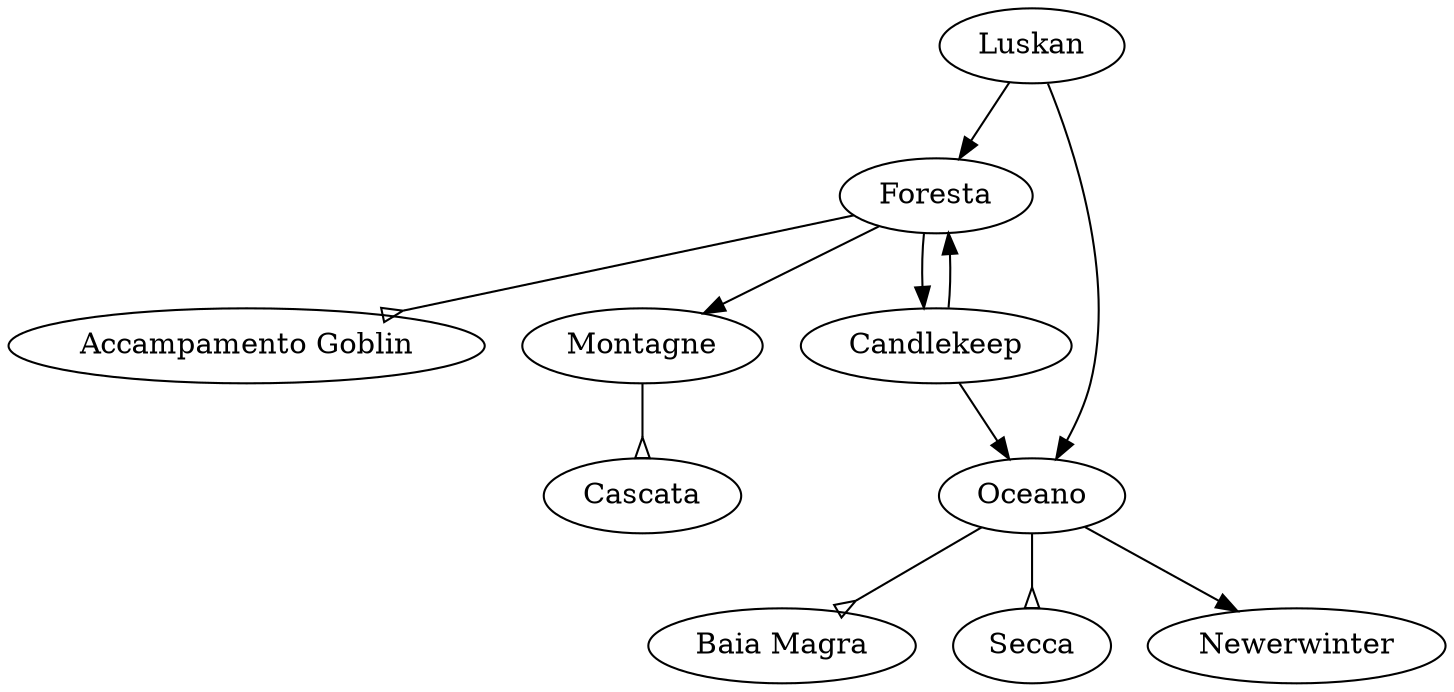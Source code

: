 digraph Mappa {
	Luskan -> Foresta;
	Luskan -> Oceano;	
	Foresta -> "Accampamento Goblin" [arrowhead="oinv"];
	Foresta -> Montagne;
	Foresta -> Candlekeep;
	Montagne -> Cascata [arrowhead="oinv"];
	Candlekeep -> Oceano;
	Candlekeep -> Foresta;
	Oceano -> "Baia Magra" [arrowhead="oinv"];
	Oceano -> "Secca" [arrowhead="oinv"];
	Oceano -> Newerwinter;
}